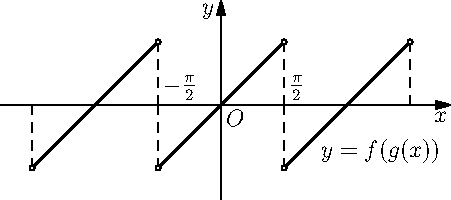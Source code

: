 size(0,100);
import graph;
real a=pi/2;
pair A=(a,a);
pair B=-A;
path p=A--B;
draw(p^^shift(2a)*p^^shift(-2a)*p,linewidth(1));

path q=(-a,a)--(-a,0);
draw(q^^shift(2a)*q^^shift(4a)*q,dashed);

path r=(-3a,-a)--(-3a,0);
draw(r^^shift(2a)*r^^shift(4a)*r,dashed);

dot(A,UnFill);
dot(shift(-2a)*A,UnFill);
dot(shift(2a)*A,UnFill);
dot(B,UnFill);
dot(shift(-2a)*B,UnFill);
dot(shift(2a)*B,UnFill);
label("$O$",(0,0),SE);
label("$\frac{\mathrm{\pi}}{2}$",a,NE);
label("$-\frac{\mathrm{\pi}}{2}$",-a,NE);
label("$y=f(g(x))$",(1.5a,-a),NE);
xlimits(-3.5a,3.5a);
ylimits(-1.5a,1.5a);

axes("$x$","$y$",Arrow());
